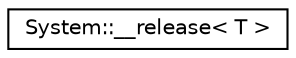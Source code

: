 digraph G
{
  edge [fontname="Helvetica",fontsize="10",labelfontname="Helvetica",labelfontsize="10"];
  node [fontname="Helvetica",fontsize="10",shape=record];
  rankdir="LR";
  Node1 [label="System::__release\< T \>",height=0.2,width=0.4,color="black", fillcolor="white", style="filled",URL="$class_system_1_1____release.html"];
}
